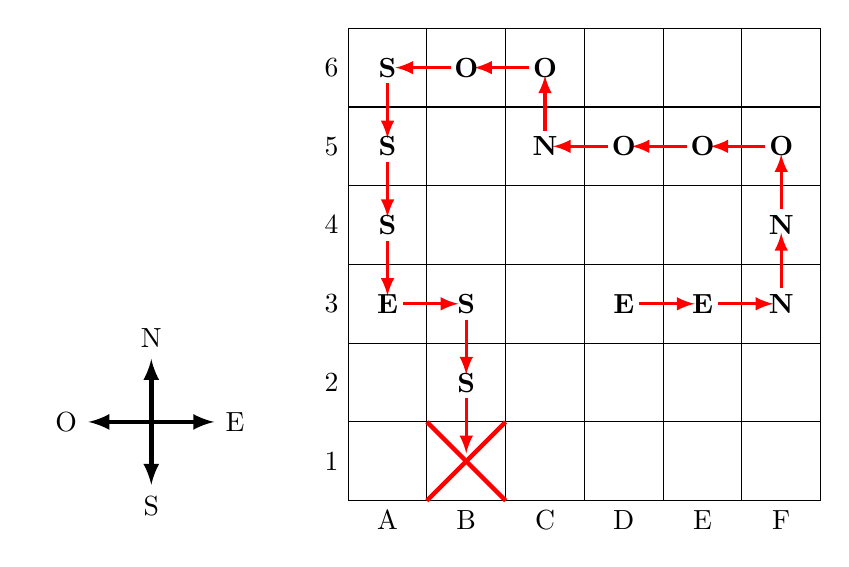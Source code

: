 %\usetikzlibrary{shadows,arrows, shapes}

% Define block styles



\tikzstyle{line} = [draw, ultra thick]
\tikzstyle{arrow} = [->,>=latex, red,very thick]


\begin{tikzpicture}

% NSEO
\begin{scope}[xshift=-1.5cm,yshift=2cm,scale=0.8]
\draw[<->, >=latex, ultra thick] (-1,0) node[left]{O}--(1,0)node[right]{E};
\draw[<->, >=latex, ultra thick] (0,-1)node[below]{S}--(0,1)node[above]{N};
\end{scope}

% Grille
\draw[step=1.0, black] (1,1) grid (7,7);

% Labels
\foreach \x/\L in {1/A, 2/B, 3/C, 4/D, 5/E, 6/F}{
  \node[below] at (\x+0.5,1) {\L};
}
\foreach \y/\L in {1/1,2/2,3/3,4/4,5/5,6/6}{
  \node[left] at (1,\y+0.5) {\L};
}

%%%%%%%%%%%%%%%%%%%%%%%%%%%%
% Consignes ligne 1


  \node at (4.5,3.5) {\bf E};
  \draw[arrow] (4.7,3.5)--++(0.7,0);

  \node at (5.5,3.5) {\bf E};
  \draw[arrow] (5.7,3.5)--++(0.7,0);

  \node at (6.5,3.5) {\bf N};
  \draw[arrow] (6.5,3.7)--++(0,0.7);

  \node at (6.5,4.5) {\bf N};
  \draw[arrow] (6.5,4.7)--++(0,0.7);

  \node at (6.5,5.5) {\bf O};
  \draw[arrow] (6.3,5.5)--++(-0.7,0);

  \node at (5.5,5.5) {\bf O};
  \draw[arrow] (5.3,5.5)--++(-0.7,0);


  \node at (4.5,5.5) {\bf O};
  \draw[arrow] (4.3,5.5)--++(-0.7,0);

  \node at (3.5,5.5) {\bf N};
  \draw[arrow] (3.5,5.7)--++(0,0.7);

  \node at (3.5,6.5) {\bf O};
  \draw[arrow] (3.3,6.5)--++(-0.7,0);

  \node at (2.5,6.5) {\bf O};
  \draw[arrow] (2.3,6.5)--++(-0.7,0);

  \node at (1.5,6.5) {\bf S};
  \draw[arrow] (1.5,6.3)--++(0,-0.7);

  \node at (1.5,5.5) {\bf S};
  \draw[arrow] (1.5,5.3)--++(0,-0.7);

  \node at (1.5,4.5) {\bf S};
  \draw[arrow] (1.5,4.3)--++(0,-0.7);

  \node at (1.5,3.5) {\bf E};
  \draw[arrow] (1.7,3.5)--++(0.7,0);

  \node at (2.5,3.5) {\bf S};
  \draw[arrow] (2.5,3.3)--++(0,-0.7);

 \node at (2.5,2.5) {\bf S};
  \draw[arrow] (2.5,2.3)--++(0,-0.7);

  \draw[line,red] (2,1)--++(1,1);
  \draw[line,red] (2,2)--++(1,-1);


%%%%%%%%%%%%%%%%%%%%%%%%%%%%
\end{tikzpicture}
